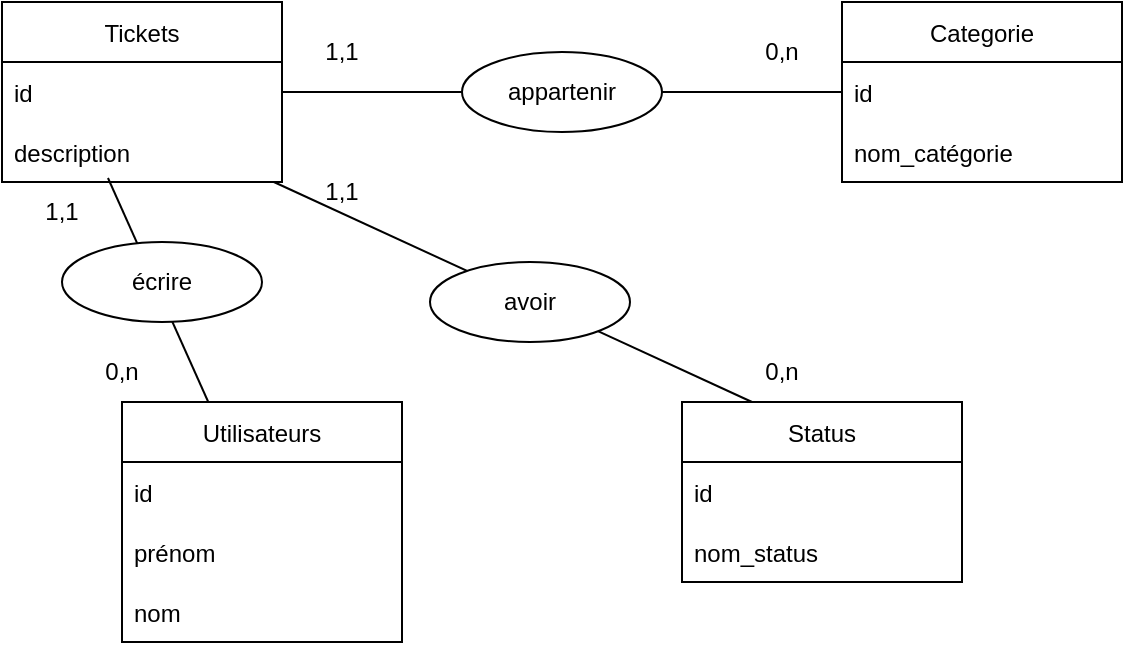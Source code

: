 <mxfile version="20.0.4" type="device"><diagram id="2dlaJzTLNxN1qnSQZTcV" name="Page-1"><mxGraphModel dx="1376" dy="754" grid="1" gridSize="10" guides="1" tooltips="1" connect="1" arrows="1" fold="1" page="1" pageScale="1" pageWidth="827" pageHeight="1169" math="0" shadow="0"><root><mxCell id="0"/><mxCell id="1" parent="0"/><mxCell id="noWpM3vKX9e84ahPprdA-1" value="Tickets" style="swimlane;fontStyle=0;childLayout=stackLayout;horizontal=1;startSize=30;horizontalStack=0;resizeParent=1;resizeParentMax=0;resizeLast=0;collapsible=1;marginBottom=0;" vertex="1" parent="1"><mxGeometry x="100" y="80" width="140" height="90" as="geometry"/></mxCell><mxCell id="noWpM3vKX9e84ahPprdA-2" value="id" style="text;strokeColor=none;fillColor=none;align=left;verticalAlign=middle;spacingLeft=4;spacingRight=4;overflow=hidden;points=[[0,0.5],[1,0.5]];portConstraint=eastwest;rotatable=0;" vertex="1" parent="noWpM3vKX9e84ahPprdA-1"><mxGeometry y="30" width="140" height="30" as="geometry"/></mxCell><mxCell id="noWpM3vKX9e84ahPprdA-3" value="description" style="text;strokeColor=none;fillColor=none;align=left;verticalAlign=middle;spacingLeft=4;spacingRight=4;overflow=hidden;points=[[0,0.5],[1,0.5]];portConstraint=eastwest;rotatable=0;" vertex="1" parent="noWpM3vKX9e84ahPprdA-1"><mxGeometry y="60" width="140" height="30" as="geometry"/></mxCell><mxCell id="noWpM3vKX9e84ahPprdA-5" value="Categorie" style="swimlane;fontStyle=0;childLayout=stackLayout;horizontal=1;startSize=30;horizontalStack=0;resizeParent=1;resizeParentMax=0;resizeLast=0;collapsible=1;marginBottom=0;" vertex="1" parent="1"><mxGeometry x="520" y="80" width="140" height="90" as="geometry"/></mxCell><mxCell id="noWpM3vKX9e84ahPprdA-6" value="id" style="text;strokeColor=none;fillColor=none;align=left;verticalAlign=middle;spacingLeft=4;spacingRight=4;overflow=hidden;points=[[0,0.5],[1,0.5]];portConstraint=eastwest;rotatable=0;" vertex="1" parent="noWpM3vKX9e84ahPprdA-5"><mxGeometry y="30" width="140" height="30" as="geometry"/></mxCell><mxCell id="noWpM3vKX9e84ahPprdA-7" value="nom_catégorie" style="text;strokeColor=none;fillColor=none;align=left;verticalAlign=middle;spacingLeft=4;spacingRight=4;overflow=hidden;points=[[0,0.5],[1,0.5]];portConstraint=eastwest;rotatable=0;" vertex="1" parent="noWpM3vKX9e84ahPprdA-5"><mxGeometry y="60" width="140" height="30" as="geometry"/></mxCell><mxCell id="noWpM3vKX9e84ahPprdA-9" value="Utilisateurs" style="swimlane;fontStyle=0;childLayout=stackLayout;horizontal=1;startSize=30;horizontalStack=0;resizeParent=1;resizeParentMax=0;resizeLast=0;collapsible=1;marginBottom=0;" vertex="1" parent="1"><mxGeometry x="160" y="280" width="140" height="120" as="geometry"><mxRectangle x="160" y="280" width="100" height="30" as="alternateBounds"/></mxGeometry></mxCell><mxCell id="noWpM3vKX9e84ahPprdA-10" value="id" style="text;strokeColor=none;fillColor=none;align=left;verticalAlign=middle;spacingLeft=4;spacingRight=4;overflow=hidden;points=[[0,0.5],[1,0.5]];portConstraint=eastwest;rotatable=0;" vertex="1" parent="noWpM3vKX9e84ahPprdA-9"><mxGeometry y="30" width="140" height="30" as="geometry"/></mxCell><mxCell id="noWpM3vKX9e84ahPprdA-11" value="prénom" style="text;strokeColor=none;fillColor=none;align=left;verticalAlign=middle;spacingLeft=4;spacingRight=4;overflow=hidden;points=[[0,0.5],[1,0.5]];portConstraint=eastwest;rotatable=0;" vertex="1" parent="noWpM3vKX9e84ahPprdA-9"><mxGeometry y="60" width="140" height="30" as="geometry"/></mxCell><mxCell id="noWpM3vKX9e84ahPprdA-12" value="nom" style="text;strokeColor=none;fillColor=none;align=left;verticalAlign=middle;spacingLeft=4;spacingRight=4;overflow=hidden;points=[[0,0.5],[1,0.5]];portConstraint=eastwest;rotatable=0;" vertex="1" parent="noWpM3vKX9e84ahPprdA-9"><mxGeometry y="90" width="140" height="30" as="geometry"/></mxCell><mxCell id="noWpM3vKX9e84ahPprdA-15" value="1,1" style="text;html=1;strokeColor=none;fillColor=none;align=center;verticalAlign=middle;whiteSpace=wrap;rounded=0;" vertex="1" parent="1"><mxGeometry x="100" y="170" width="60" height="30" as="geometry"/></mxCell><mxCell id="noWpM3vKX9e84ahPprdA-16" value="0,n" style="text;html=1;strokeColor=none;fillColor=none;align=center;verticalAlign=middle;whiteSpace=wrap;rounded=0;" vertex="1" parent="1"><mxGeometry x="130" y="250" width="60" height="30" as="geometry"/></mxCell><mxCell id="noWpM3vKX9e84ahPprdA-18" value="1,1" style="text;html=1;strokeColor=none;fillColor=none;align=center;verticalAlign=middle;whiteSpace=wrap;rounded=0;" vertex="1" parent="1"><mxGeometry x="240" y="90" width="60" height="30" as="geometry"/></mxCell><mxCell id="noWpM3vKX9e84ahPprdA-19" value="0,n" style="text;html=1;strokeColor=none;fillColor=none;align=center;verticalAlign=middle;whiteSpace=wrap;rounded=0;" vertex="1" parent="1"><mxGeometry x="460" y="90" width="60" height="30" as="geometry"/></mxCell><mxCell id="noWpM3vKX9e84ahPprdA-25" value="" style="endArrow=none;html=1;rounded=0;exitX=0.883;exitY=-0.067;exitDx=0;exitDy=0;exitPerimeter=0;" edge="1" parent="1" source="noWpM3vKX9e84ahPprdA-15" target="noWpM3vKX9e84ahPprdA-9"><mxGeometry width="50" height="50" relative="1" as="geometry"><mxPoint x="390" y="410" as="sourcePoint"/><mxPoint x="440" y="360" as="targetPoint"/></mxGeometry></mxCell><mxCell id="noWpM3vKX9e84ahPprdA-26" value="Status" style="swimlane;fontStyle=0;childLayout=stackLayout;horizontal=1;startSize=30;horizontalStack=0;resizeParent=1;resizeParentMax=0;resizeLast=0;collapsible=1;marginBottom=0;" vertex="1" parent="1"><mxGeometry x="440" y="280" width="140" height="90" as="geometry"/></mxCell><mxCell id="noWpM3vKX9e84ahPprdA-27" value="id" style="text;strokeColor=none;fillColor=none;align=left;verticalAlign=middle;spacingLeft=4;spacingRight=4;overflow=hidden;points=[[0,0.5],[1,0.5]];portConstraint=eastwest;rotatable=0;" vertex="1" parent="noWpM3vKX9e84ahPprdA-26"><mxGeometry y="30" width="140" height="30" as="geometry"/></mxCell><mxCell id="noWpM3vKX9e84ahPprdA-28" value="nom_status" style="text;strokeColor=none;fillColor=none;align=left;verticalAlign=middle;spacingLeft=4;spacingRight=4;overflow=hidden;points=[[0,0.5],[1,0.5]];portConstraint=eastwest;rotatable=0;" vertex="1" parent="noWpM3vKX9e84ahPprdA-26"><mxGeometry y="60" width="140" height="30" as="geometry"/></mxCell><mxCell id="noWpM3vKX9e84ahPprdA-32" value="" style="endArrow=none;html=1;rounded=0;exitX=0.971;exitY=1;exitDx=0;exitDy=0;exitPerimeter=0;entryX=0.25;entryY=0;entryDx=0;entryDy=0;" edge="1" parent="1" source="noWpM3vKX9e84ahPprdA-3" target="noWpM3vKX9e84ahPprdA-26"><mxGeometry width="50" height="50" relative="1" as="geometry"><mxPoint x="390" y="410" as="sourcePoint"/><mxPoint x="440" y="360" as="targetPoint"/></mxGeometry></mxCell><mxCell id="noWpM3vKX9e84ahPprdA-33" value="" style="endArrow=none;html=1;rounded=0;exitX=1;exitY=0.5;exitDx=0;exitDy=0;entryX=0;entryY=0.5;entryDx=0;entryDy=0;startArrow=none;" edge="1" parent="1" source="noWpM3vKX9e84ahPprdA-39" target="noWpM3vKX9e84ahPprdA-6"><mxGeometry width="50" height="50" relative="1" as="geometry"><mxPoint x="390" y="410" as="sourcePoint"/><mxPoint x="440" y="360" as="targetPoint"/></mxGeometry></mxCell><mxCell id="noWpM3vKX9e84ahPprdA-35" value="1,1" style="text;html=1;strokeColor=none;fillColor=none;align=center;verticalAlign=middle;whiteSpace=wrap;rounded=0;" vertex="1" parent="1"><mxGeometry x="240" y="160" width="60" height="30" as="geometry"/></mxCell><mxCell id="noWpM3vKX9e84ahPprdA-36" value="0,n" style="text;html=1;strokeColor=none;fillColor=none;align=center;verticalAlign=middle;whiteSpace=wrap;rounded=0;" vertex="1" parent="1"><mxGeometry x="460" y="250" width="60" height="30" as="geometry"/></mxCell><mxCell id="noWpM3vKX9e84ahPprdA-37" value="écrire" style="ellipse;whiteSpace=wrap;html=1;align=center;newEdgeStyle={&quot;edgeStyle&quot;:&quot;entityRelationEdgeStyle&quot;,&quot;startArrow&quot;:&quot;none&quot;,&quot;endArrow&quot;:&quot;none&quot;,&quot;segment&quot;:10,&quot;curved&quot;:1};treeFolding=1;treeMoving=1;" vertex="1" parent="1"><mxGeometry x="130" y="200" width="100" height="40" as="geometry"/></mxCell><mxCell id="noWpM3vKX9e84ahPprdA-38" value="avoir" style="ellipse;whiteSpace=wrap;html=1;align=center;newEdgeStyle={&quot;edgeStyle&quot;:&quot;entityRelationEdgeStyle&quot;,&quot;startArrow&quot;:&quot;none&quot;,&quot;endArrow&quot;:&quot;none&quot;,&quot;segment&quot;:10,&quot;curved&quot;:1};treeFolding=1;treeMoving=1;" vertex="1" parent="1"><mxGeometry x="314" y="210" width="100" height="40" as="geometry"/></mxCell><mxCell id="noWpM3vKX9e84ahPprdA-39" value="appartenir" style="ellipse;whiteSpace=wrap;html=1;align=center;newEdgeStyle={&quot;edgeStyle&quot;:&quot;entityRelationEdgeStyle&quot;,&quot;startArrow&quot;:&quot;none&quot;,&quot;endArrow&quot;:&quot;none&quot;,&quot;segment&quot;:10,&quot;curved&quot;:1};treeFolding=1;treeMoving=1;" vertex="1" parent="1"><mxGeometry x="330" y="105" width="100" height="40" as="geometry"/></mxCell><mxCell id="noWpM3vKX9e84ahPprdA-40" value="" style="endArrow=none;html=1;rounded=0;exitX=1;exitY=0.5;exitDx=0;exitDy=0;entryX=0;entryY=0.5;entryDx=0;entryDy=0;" edge="1" parent="1" source="noWpM3vKX9e84ahPprdA-2" target="noWpM3vKX9e84ahPprdA-39"><mxGeometry width="50" height="50" relative="1" as="geometry"><mxPoint x="240" y="125" as="sourcePoint"/><mxPoint x="520" y="125" as="targetPoint"/></mxGeometry></mxCell></root></mxGraphModel></diagram></mxfile>